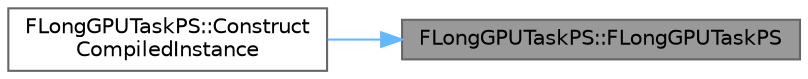 digraph "FLongGPUTaskPS::FLongGPUTaskPS"
{
 // INTERACTIVE_SVG=YES
 // LATEX_PDF_SIZE
  bgcolor="transparent";
  edge [fontname=Helvetica,fontsize=10,labelfontname=Helvetica,labelfontsize=10];
  node [fontname=Helvetica,fontsize=10,shape=box,height=0.2,width=0.4];
  rankdir="RL";
  Node1 [id="Node000001",label="FLongGPUTaskPS::FLongGPUTaskPS",height=0.2,width=0.4,color="gray40", fillcolor="grey60", style="filled", fontcolor="black",tooltip=" "];
  Node1 -> Node2 [id="edge1_Node000001_Node000002",dir="back",color="steelblue1",style="solid",tooltip=" "];
  Node2 [id="Node000002",label="FLongGPUTaskPS::Construct\lCompiledInstance",height=0.2,width=0.4,color="grey40", fillcolor="white", style="filled",URL="$d2/dc2/classFLongGPUTaskPS.html#ad16e341fc91df198f71bb0d8351cd2ee",tooltip=" "];
}
